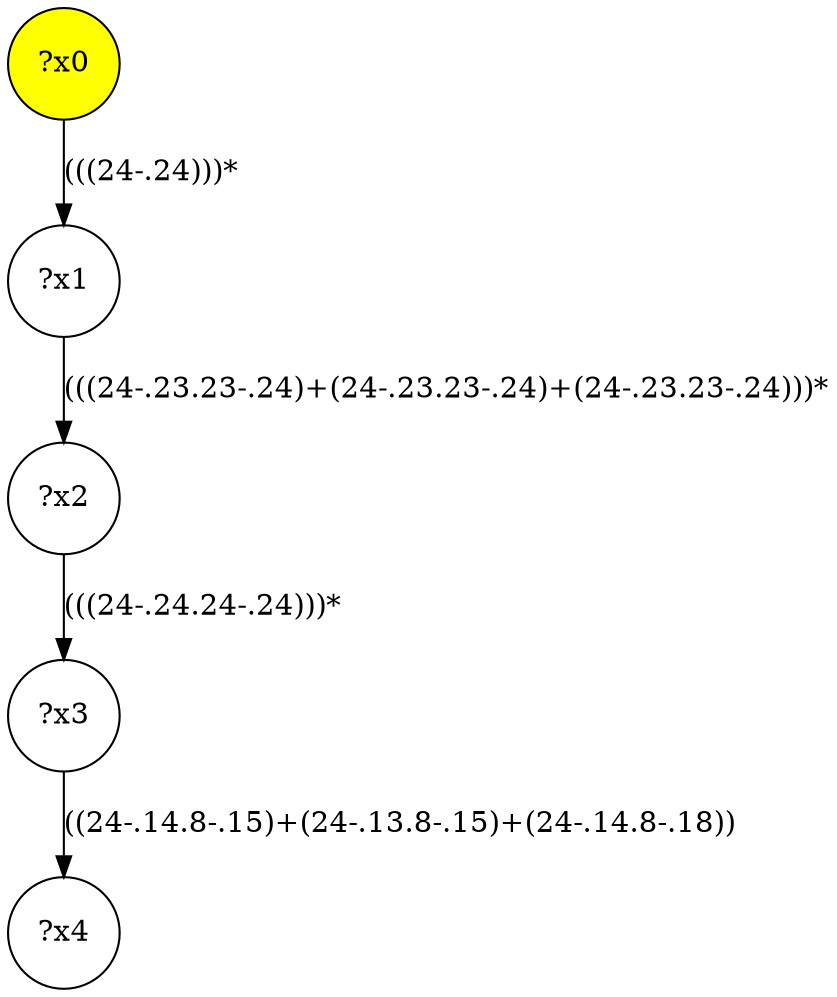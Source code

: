 digraph g {
	x0 [fillcolor="yellow", style="filled," shape=circle, label="?x0"];
	x1 [shape=circle, label="?x1"];
	x0 -> x1 [label="(((24-.24)))*"];
	x2 [shape=circle, label="?x2"];
	x1 -> x2 [label="(((24-.23.23-.24)+(24-.23.23-.24)+(24-.23.23-.24)))*"];
	x3 [shape=circle, label="?x3"];
	x2 -> x3 [label="(((24-.24.24-.24)))*"];
	x4 [shape=circle, label="?x4"];
	x3 -> x4 [label="((24-.14.8-.15)+(24-.13.8-.15)+(24-.14.8-.18))"];
}
